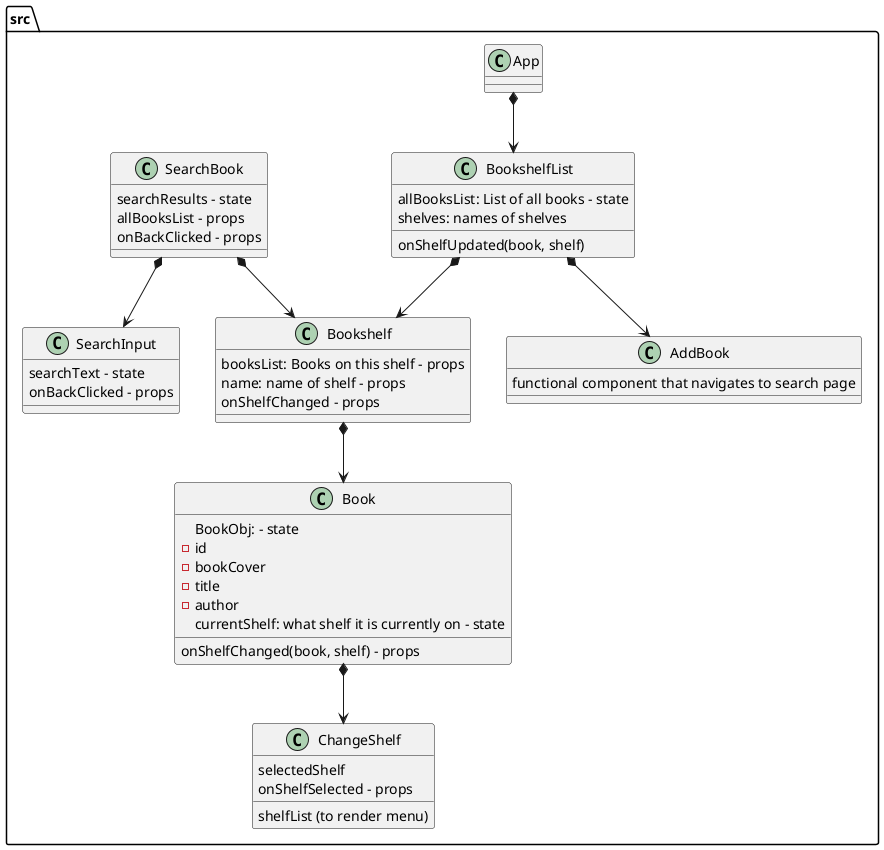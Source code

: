@startuml myReads-solution-design

package src {
  class App{
    
  }
  class BookshelfList{
    allBooksList: List of all books - state
    onShelfUpdated(book, shelf)
    shelves: names of shelves
  }
  class Bookshelf{
    booksList: Books on this shelf - props
    name: name of shelf - props
    onShelfChanged - props
  }
  
  class Book{
    BookObj: - state
          -id
          -bookCover
          -title
          -author
    currentShelf: what shelf it is currently on - state
    onShelfChanged(book, shelf) - props
  }
  class ChangeShelf{
    shelfList (to render menu)
    selectedShelf
    onShelfSelected - props
  }
  class AddBook{
    functional component that navigates to search page
  }
  class SearchBook{
    searchResults - state
    allBooksList - props
    onBackClicked - props
  }
  class SearchInput{
    searchText - state
    onBackClicked - props
  }
}

App *--> BookshelfList
BookshelfList*--> Bookshelf
Bookshelf *--> Book
BookshelfList *--> AddBook
Book *--> ChangeShelf
SearchBook *--> SearchInput
SearchBook *--> Bookshelf


@enduml

